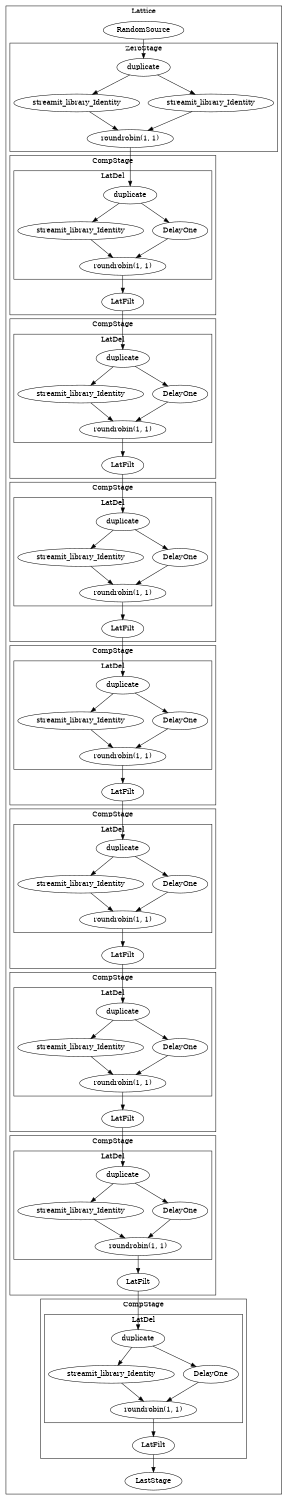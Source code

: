 digraph streamit {
size="7.5,10";subgraph cluster_Lattice_0 {
label = "Lattice";
RandomSource_1 -> ZeroStage_2_split
ZeroStage_2_join -> LatDel_15_split
LatFilt_16 -> LatDel_21_split
LatFilt_22 -> LatDel_27_split
LatFilt_28 -> LatDel_33_split
LatFilt_34 -> LatDel_39_split
LatFilt_40 -> LatDel_45_split
LatFilt_46 -> LatDel_51_split
LatFilt_52 -> LatDel_57_split
LatFilt_58 -> LastStage_11
RandomSource_1 [ label="RandomSource" ]
subgraph cluster_ZeroStage_2 {
label = "ZeroStage";
ZeroStage_2_split [ label="duplicate" ]
ZeroStage_2_join [ label="roundrobin(1, 1)" ]
streamit_library_Identity_12 [ label="streamit_library_Identity" ]
ZeroStage_2_split -> streamit_library_Identity_12
streamit_library_Identity_12 -> ZeroStage_2_join
streamit_library_Identity_13 [ label="streamit_library_Identity" ]
ZeroStage_2_split -> streamit_library_Identity_13
streamit_library_Identity_13 -> ZeroStage_2_join
}
subgraph cluster_CompStage_3 {
label = "CompStage";
LatDel_15_join -> LatFilt_16
subgraph cluster_LatDel_15 {
label = "LatDel";
LatDel_15_split [ label="duplicate" ]
LatDel_15_join [ label="roundrobin(1, 1)" ]
streamit_library_Identity_17 [ label="streamit_library_Identity" ]
LatDel_15_split -> streamit_library_Identity_17
streamit_library_Identity_17 -> LatDel_15_join
DelayOne_18 [ label="DelayOne" ]
LatDel_15_split -> DelayOne_18
DelayOne_18 -> LatDel_15_join
}
LatFilt_16 [ label="LatFilt" ]
}
subgraph cluster_CompStage_4 {
label = "CompStage";
LatDel_21_join -> LatFilt_22
subgraph cluster_LatDel_21 {
label = "LatDel";
LatDel_21_split [ label="duplicate" ]
LatDel_21_join [ label="roundrobin(1, 1)" ]
streamit_library_Identity_23 [ label="streamit_library_Identity" ]
LatDel_21_split -> streamit_library_Identity_23
streamit_library_Identity_23 -> LatDel_21_join
DelayOne_24 [ label="DelayOne" ]
LatDel_21_split -> DelayOne_24
DelayOne_24 -> LatDel_21_join
}
LatFilt_22 [ label="LatFilt" ]
}
subgraph cluster_CompStage_5 {
label = "CompStage";
LatDel_27_join -> LatFilt_28
subgraph cluster_LatDel_27 {
label = "LatDel";
LatDel_27_split [ label="duplicate" ]
LatDel_27_join [ label="roundrobin(1, 1)" ]
streamit_library_Identity_29 [ label="streamit_library_Identity" ]
LatDel_27_split -> streamit_library_Identity_29
streamit_library_Identity_29 -> LatDel_27_join
DelayOne_30 [ label="DelayOne" ]
LatDel_27_split -> DelayOne_30
DelayOne_30 -> LatDel_27_join
}
LatFilt_28 [ label="LatFilt" ]
}
subgraph cluster_CompStage_6 {
label = "CompStage";
LatDel_33_join -> LatFilt_34
subgraph cluster_LatDel_33 {
label = "LatDel";
LatDel_33_split [ label="duplicate" ]
LatDel_33_join [ label="roundrobin(1, 1)" ]
streamit_library_Identity_35 [ label="streamit_library_Identity" ]
LatDel_33_split -> streamit_library_Identity_35
streamit_library_Identity_35 -> LatDel_33_join
DelayOne_36 [ label="DelayOne" ]
LatDel_33_split -> DelayOne_36
DelayOne_36 -> LatDel_33_join
}
LatFilt_34 [ label="LatFilt" ]
}
subgraph cluster_CompStage_7 {
label = "CompStage";
LatDel_39_join -> LatFilt_40
subgraph cluster_LatDel_39 {
label = "LatDel";
LatDel_39_split [ label="duplicate" ]
LatDel_39_join [ label="roundrobin(1, 1)" ]
streamit_library_Identity_41 [ label="streamit_library_Identity" ]
LatDel_39_split -> streamit_library_Identity_41
streamit_library_Identity_41 -> LatDel_39_join
DelayOne_42 [ label="DelayOne" ]
LatDel_39_split -> DelayOne_42
DelayOne_42 -> LatDel_39_join
}
LatFilt_40 [ label="LatFilt" ]
}
subgraph cluster_CompStage_8 {
label = "CompStage";
LatDel_45_join -> LatFilt_46
subgraph cluster_LatDel_45 {
label = "LatDel";
LatDel_45_split [ label="duplicate" ]
LatDel_45_join [ label="roundrobin(1, 1)" ]
streamit_library_Identity_47 [ label="streamit_library_Identity" ]
LatDel_45_split -> streamit_library_Identity_47
streamit_library_Identity_47 -> LatDel_45_join
DelayOne_48 [ label="DelayOne" ]
LatDel_45_split -> DelayOne_48
DelayOne_48 -> LatDel_45_join
}
LatFilt_46 [ label="LatFilt" ]
}
subgraph cluster_CompStage_9 {
label = "CompStage";
LatDel_51_join -> LatFilt_52
subgraph cluster_LatDel_51 {
label = "LatDel";
LatDel_51_split [ label="duplicate" ]
LatDel_51_join [ label="roundrobin(1, 1)" ]
streamit_library_Identity_53 [ label="streamit_library_Identity" ]
LatDel_51_split -> streamit_library_Identity_53
streamit_library_Identity_53 -> LatDel_51_join
DelayOne_54 [ label="DelayOne" ]
LatDel_51_split -> DelayOne_54
DelayOne_54 -> LatDel_51_join
}
LatFilt_52 [ label="LatFilt" ]
}
subgraph cluster_CompStage_10 {
label = "CompStage";
LatDel_57_join -> LatFilt_58
subgraph cluster_LatDel_57 {
label = "LatDel";
LatDel_57_split [ label="duplicate" ]
LatDel_57_join [ label="roundrobin(1, 1)" ]
streamit_library_Identity_59 [ label="streamit_library_Identity" ]
LatDel_57_split -> streamit_library_Identity_59
streamit_library_Identity_59 -> LatDel_57_join
DelayOne_60 [ label="DelayOne" ]
LatDel_57_split -> DelayOne_60
DelayOne_60 -> LatDel_57_join
}
LatFilt_58 [ label="LatFilt" ]
}
LastStage_11 [ label="LastStage" ]
}
}
